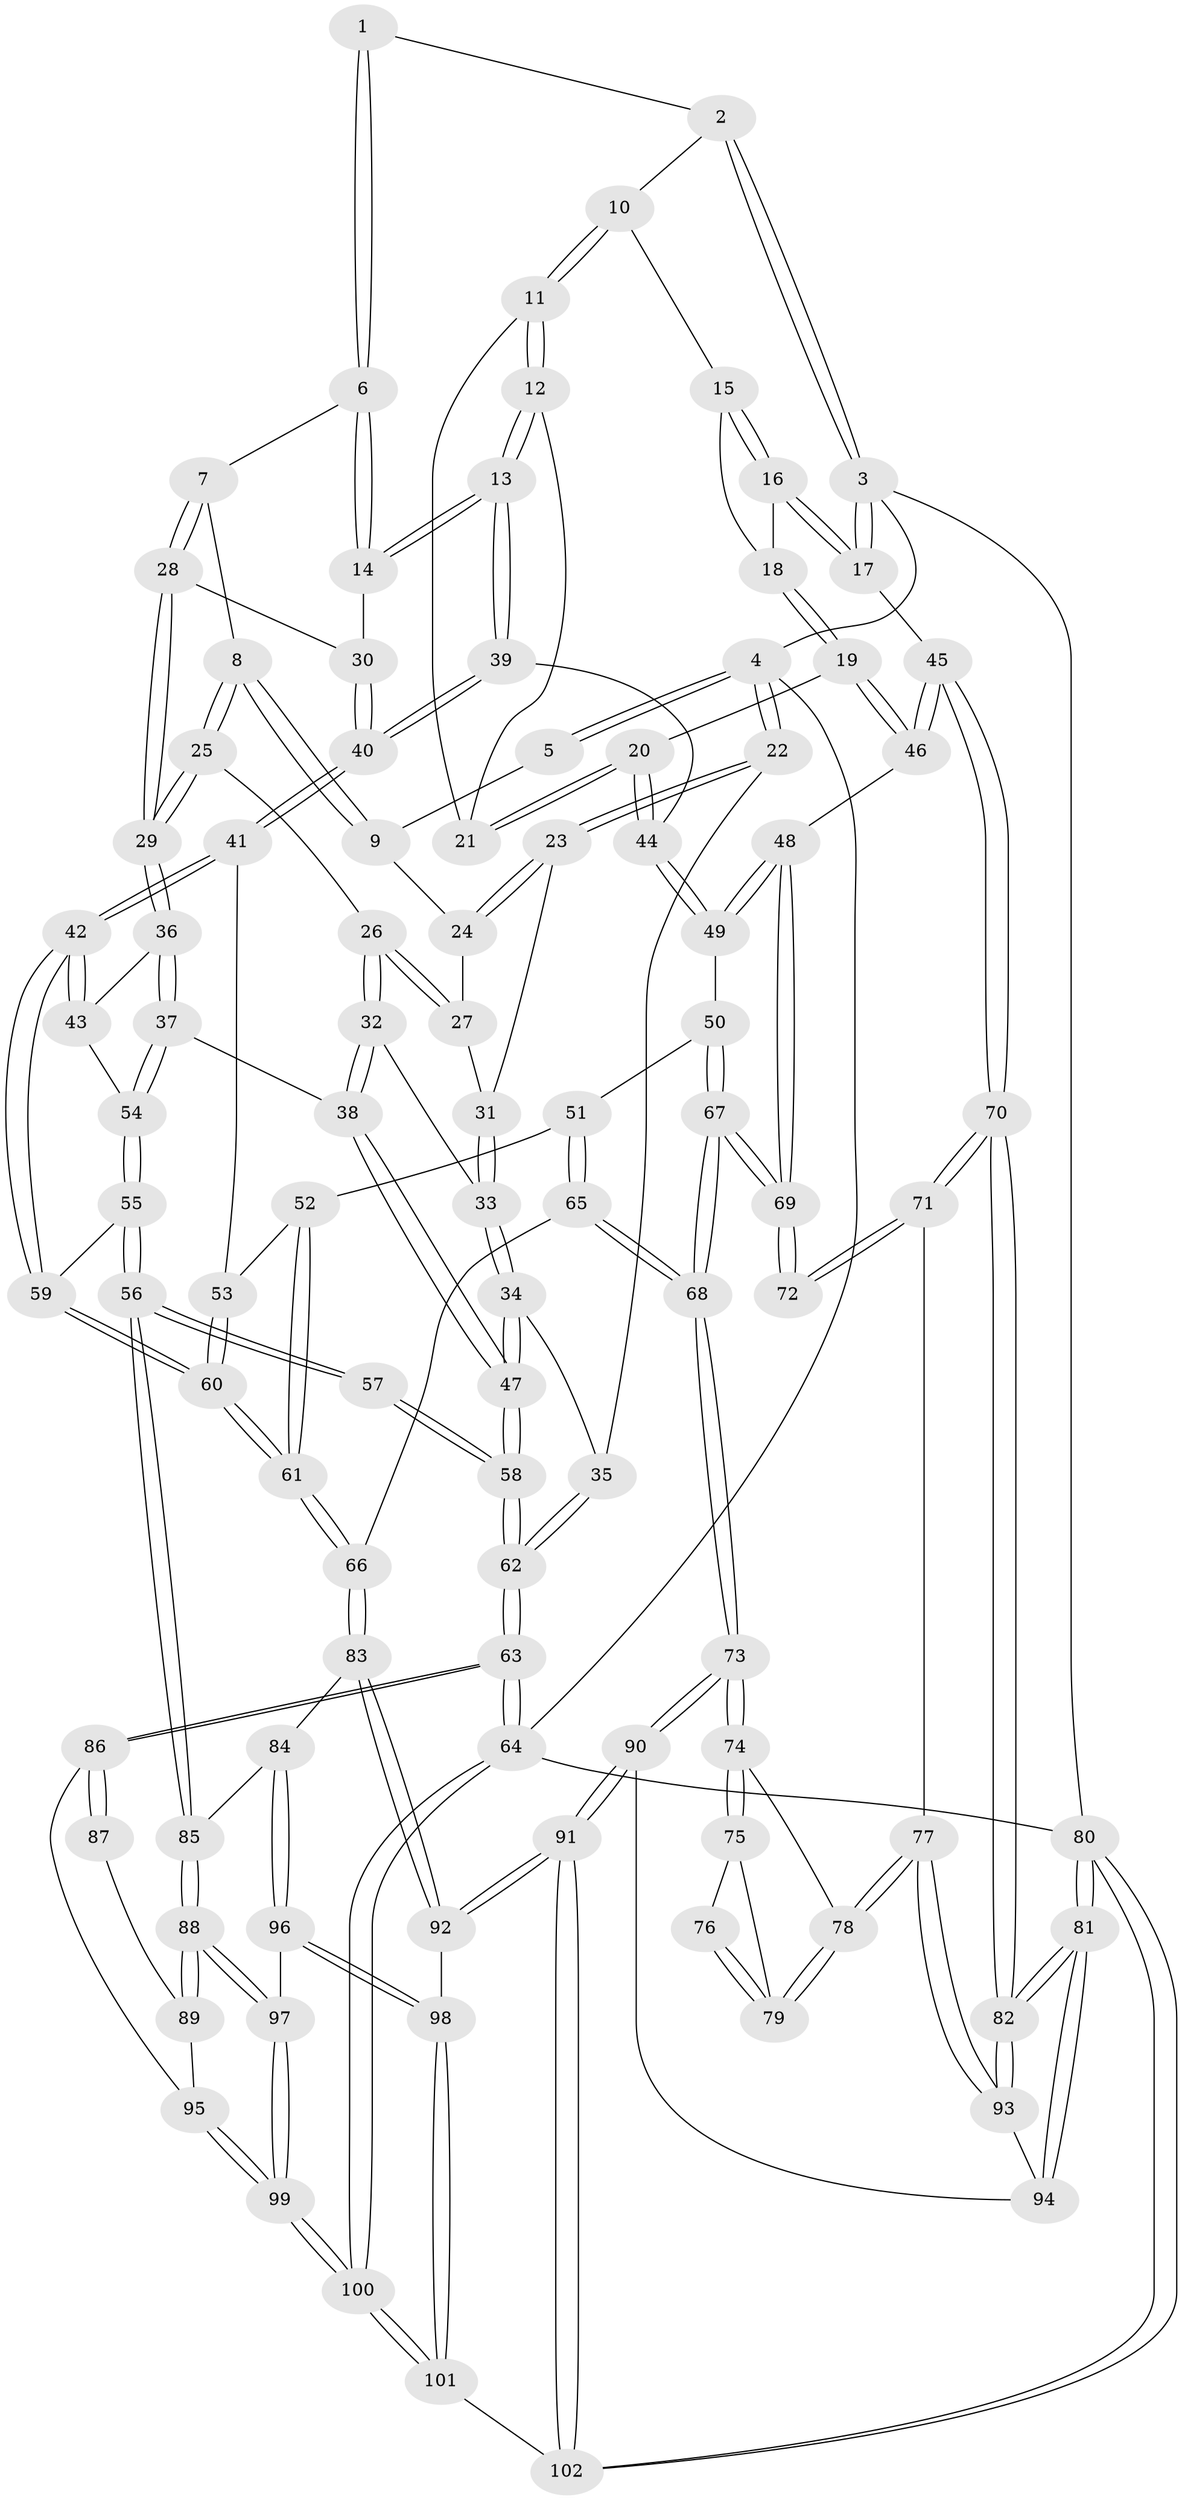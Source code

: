 // Generated by graph-tools (version 1.1) at 2025/38/02/21/25 10:38:58]
// undirected, 102 vertices, 252 edges
graph export_dot {
graph [start="1"]
  node [color=gray90,style=filled];
  1 [pos="+0.6409477702699536+0"];
  2 [pos="+0.7792316386727817+0"];
  3 [pos="+1+0"];
  4 [pos="+0+0"];
  5 [pos="+0.31765244004691656+0"];
  6 [pos="+0.539775265440363+0.11209275111134968"];
  7 [pos="+0.4083702206463941+0.07790270697049871"];
  8 [pos="+0.39590096855388424+0.06389208874751455"];
  9 [pos="+0.30074264080081675+0"];
  10 [pos="+0.7800223161164744+0"];
  11 [pos="+0.7164719663205473+0.03924670699574016"];
  12 [pos="+0.629352410619855+0.18320830714360226"];
  13 [pos="+0.6153406285698393+0.19350353415810917"];
  14 [pos="+0.5539468919442183+0.1444535999202823"];
  15 [pos="+0.8577415187879436+0.008957052084531437"];
  16 [pos="+1+0.15932574113123388"];
  17 [pos="+1+0.21004168459932315"];
  18 [pos="+0.872179694669754+0.1443377120211088"];
  19 [pos="+0.8334308279938298+0.2172624540802696"];
  20 [pos="+0.8292367854265165+0.2173226622991596"];
  21 [pos="+0.7834378677733951+0.18891567230440334"];
  22 [pos="+0+0.06810838872003999"];
  23 [pos="+0.009754899203376185+0.10676482642784409"];
  24 [pos="+0.26080489791845696+0"];
  25 [pos="+0.32408467374857514+0.19865008871726786"];
  26 [pos="+0.24400469006308953+0.17061890723802042"];
  27 [pos="+0.23714538658818904+0.12364688765685154"];
  28 [pos="+0.42053359234819615+0.2050295605984474"];
  29 [pos="+0.3744441808921693+0.23535361705043498"];
  30 [pos="+0.4402595661790134+0.2082771756876183"];
  31 [pos="+0.07167530923477133+0.14801988699155555"];
  32 [pos="+0.22478308469420347+0.2047739777111925"];
  33 [pos="+0.13234067828253596+0.23994517079035954"];
  34 [pos="+0.09367521846348717+0.32680911071675506"];
  35 [pos="+0+0.19928510281276873"];
  36 [pos="+0.37111352119956625+0.25705639187332907"];
  37 [pos="+0.2822757275579646+0.3123013125419167"];
  38 [pos="+0.25596035833102215+0.3061515980365282"];
  39 [pos="+0.6138409856229067+0.24037665350467102"];
  40 [pos="+0.5477000570562751+0.3290096174108216"];
  41 [pos="+0.5423887253462636+0.34731330625013607"];
  42 [pos="+0.46915812267836066+0.3863885166668255"];
  43 [pos="+0.39976255422257717+0.31257098778091724"];
  44 [pos="+0.7240929719053246+0.2980339254554846"];
  45 [pos="+1+0.36068628605453396"];
  46 [pos="+0.9211427745273038+0.3246216749949078"];
  47 [pos="+0.13677381276065292+0.4087485631113573"];
  48 [pos="+0.7930059997330448+0.4316368747402009"];
  49 [pos="+0.7436469652491011+0.4163714865639831"];
  50 [pos="+0.7236072436943243+0.42316656881752585"];
  51 [pos="+0.702504862161919+0.4251478362593401"];
  52 [pos="+0.6479108161457185+0.4155489733444321"];
  53 [pos="+0.5950418957260273+0.3940084346495068"];
  54 [pos="+0.3131118487492512+0.3614606377599025"];
  55 [pos="+0.34608931075124927+0.5187244285474587"];
  56 [pos="+0.26706703153184536+0.5685362646416322"];
  57 [pos="+0.22370293007168168+0.5538394221159196"];
  58 [pos="+0.13750450233834585+0.4277401605569209"];
  59 [pos="+0.3971263478280753+0.5041139328043033"];
  60 [pos="+0.5517783444592816+0.5927685848215766"];
  61 [pos="+0.5759392942564469+0.615928102298477"];
  62 [pos="+0+0.5148808982156202"];
  63 [pos="+0+0.6848474037747243"];
  64 [pos="+0+1"];
  65 [pos="+0.5962011166922587+0.6244814378760222"];
  66 [pos="+0.5810714328484744+0.6222203356778504"];
  67 [pos="+0.6854658707446514+0.6263556670121081"];
  68 [pos="+0.6730677456494556+0.6509776152079063"];
  69 [pos="+0.81066608464399+0.4737224070771228"];
  70 [pos="+1+0.5989387689123634"];
  71 [pos="+1+0.6093805684605516"];
  72 [pos="+0.8662972616679339+0.5381019641143725"];
  73 [pos="+0.6843047842991736+0.6611195022807481"];
  74 [pos="+0.6861998571499918+0.6607093048168143"];
  75 [pos="+0.7897257599294008+0.6104995895561367"];
  76 [pos="+0.8533986641391264+0.5523151793737636"];
  77 [pos="+0.9041118764113527+0.7109937650476303"];
  78 [pos="+0.8614971969032384+0.6888173512691408"];
  79 [pos="+0.8384380708596993+0.650176360650461"];
  80 [pos="+1+1"];
  81 [pos="+1+1"];
  82 [pos="+1+0.8181195832668187"];
  83 [pos="+0.48189399630619706+0.760944468143115"];
  84 [pos="+0.3725667730011915+0.734669280744832"];
  85 [pos="+0.2865995458724988+0.6476260516021188"];
  86 [pos="+0+0.6839220732710443"];
  87 [pos="+0.19575809582169196+0.5696489629159108"];
  88 [pos="+0.17590463610820947+0.839373404549862"];
  89 [pos="+0.09441580286889754+0.7514101908042741"];
  90 [pos="+0.7391032035806672+0.8906106130874079"];
  91 [pos="+0.6932928232531391+0.9708541532076128"];
  92 [pos="+0.510817242000883+0.8333181465421756"];
  93 [pos="+0.8091557116494639+0.8531878758612087"];
  94 [pos="+0.7987665045544565+0.8614143965384539"];
  95 [pos="+0+0.7086445036433717"];
  96 [pos="+0.31558751388074446+0.9085095781710687"];
  97 [pos="+0.1757045083670835+0.8822767941646065"];
  98 [pos="+0.3533497238653175+0.9441242916835981"];
  99 [pos="+0.16180712347220183+0.8960606883375221"];
  100 [pos="+0+1"];
  101 [pos="+0.42237019942123216+1"];
  102 [pos="+0.6887386504582144+1"];
  1 -- 2;
  1 -- 6;
  1 -- 6;
  2 -- 3;
  2 -- 3;
  2 -- 10;
  3 -- 4;
  3 -- 17;
  3 -- 17;
  3 -- 80;
  4 -- 5;
  4 -- 5;
  4 -- 22;
  4 -- 22;
  4 -- 64;
  5 -- 9;
  6 -- 7;
  6 -- 14;
  6 -- 14;
  7 -- 8;
  7 -- 28;
  7 -- 28;
  8 -- 9;
  8 -- 9;
  8 -- 25;
  8 -- 25;
  9 -- 24;
  10 -- 11;
  10 -- 11;
  10 -- 15;
  11 -- 12;
  11 -- 12;
  11 -- 21;
  12 -- 13;
  12 -- 13;
  12 -- 21;
  13 -- 14;
  13 -- 14;
  13 -- 39;
  13 -- 39;
  14 -- 30;
  15 -- 16;
  15 -- 16;
  15 -- 18;
  16 -- 17;
  16 -- 17;
  16 -- 18;
  17 -- 45;
  18 -- 19;
  18 -- 19;
  19 -- 20;
  19 -- 46;
  19 -- 46;
  20 -- 21;
  20 -- 21;
  20 -- 44;
  20 -- 44;
  22 -- 23;
  22 -- 23;
  22 -- 35;
  23 -- 24;
  23 -- 24;
  23 -- 31;
  24 -- 27;
  25 -- 26;
  25 -- 29;
  25 -- 29;
  26 -- 27;
  26 -- 27;
  26 -- 32;
  26 -- 32;
  27 -- 31;
  28 -- 29;
  28 -- 29;
  28 -- 30;
  29 -- 36;
  29 -- 36;
  30 -- 40;
  30 -- 40;
  31 -- 33;
  31 -- 33;
  32 -- 33;
  32 -- 38;
  32 -- 38;
  33 -- 34;
  33 -- 34;
  34 -- 35;
  34 -- 47;
  34 -- 47;
  35 -- 62;
  35 -- 62;
  36 -- 37;
  36 -- 37;
  36 -- 43;
  37 -- 38;
  37 -- 54;
  37 -- 54;
  38 -- 47;
  38 -- 47;
  39 -- 40;
  39 -- 40;
  39 -- 44;
  40 -- 41;
  40 -- 41;
  41 -- 42;
  41 -- 42;
  41 -- 53;
  42 -- 43;
  42 -- 43;
  42 -- 59;
  42 -- 59;
  43 -- 54;
  44 -- 49;
  44 -- 49;
  45 -- 46;
  45 -- 46;
  45 -- 70;
  45 -- 70;
  46 -- 48;
  47 -- 58;
  47 -- 58;
  48 -- 49;
  48 -- 49;
  48 -- 69;
  48 -- 69;
  49 -- 50;
  50 -- 51;
  50 -- 67;
  50 -- 67;
  51 -- 52;
  51 -- 65;
  51 -- 65;
  52 -- 53;
  52 -- 61;
  52 -- 61;
  53 -- 60;
  53 -- 60;
  54 -- 55;
  54 -- 55;
  55 -- 56;
  55 -- 56;
  55 -- 59;
  56 -- 57;
  56 -- 57;
  56 -- 85;
  56 -- 85;
  57 -- 58;
  57 -- 58;
  58 -- 62;
  58 -- 62;
  59 -- 60;
  59 -- 60;
  60 -- 61;
  60 -- 61;
  61 -- 66;
  61 -- 66;
  62 -- 63;
  62 -- 63;
  63 -- 64;
  63 -- 64;
  63 -- 86;
  63 -- 86;
  64 -- 100;
  64 -- 100;
  64 -- 80;
  65 -- 66;
  65 -- 68;
  65 -- 68;
  66 -- 83;
  66 -- 83;
  67 -- 68;
  67 -- 68;
  67 -- 69;
  67 -- 69;
  68 -- 73;
  68 -- 73;
  69 -- 72;
  69 -- 72;
  70 -- 71;
  70 -- 71;
  70 -- 82;
  70 -- 82;
  71 -- 72;
  71 -- 72;
  71 -- 77;
  73 -- 74;
  73 -- 74;
  73 -- 90;
  73 -- 90;
  74 -- 75;
  74 -- 75;
  74 -- 78;
  75 -- 76;
  75 -- 79;
  76 -- 79;
  76 -- 79;
  77 -- 78;
  77 -- 78;
  77 -- 93;
  77 -- 93;
  78 -- 79;
  78 -- 79;
  80 -- 81;
  80 -- 81;
  80 -- 102;
  80 -- 102;
  81 -- 82;
  81 -- 82;
  81 -- 94;
  81 -- 94;
  82 -- 93;
  82 -- 93;
  83 -- 84;
  83 -- 92;
  83 -- 92;
  84 -- 85;
  84 -- 96;
  84 -- 96;
  85 -- 88;
  85 -- 88;
  86 -- 87;
  86 -- 87;
  86 -- 95;
  87 -- 89;
  88 -- 89;
  88 -- 89;
  88 -- 97;
  88 -- 97;
  89 -- 95;
  90 -- 91;
  90 -- 91;
  90 -- 94;
  91 -- 92;
  91 -- 92;
  91 -- 102;
  91 -- 102;
  92 -- 98;
  93 -- 94;
  95 -- 99;
  95 -- 99;
  96 -- 97;
  96 -- 98;
  96 -- 98;
  97 -- 99;
  97 -- 99;
  98 -- 101;
  98 -- 101;
  99 -- 100;
  99 -- 100;
  100 -- 101;
  100 -- 101;
  101 -- 102;
}
